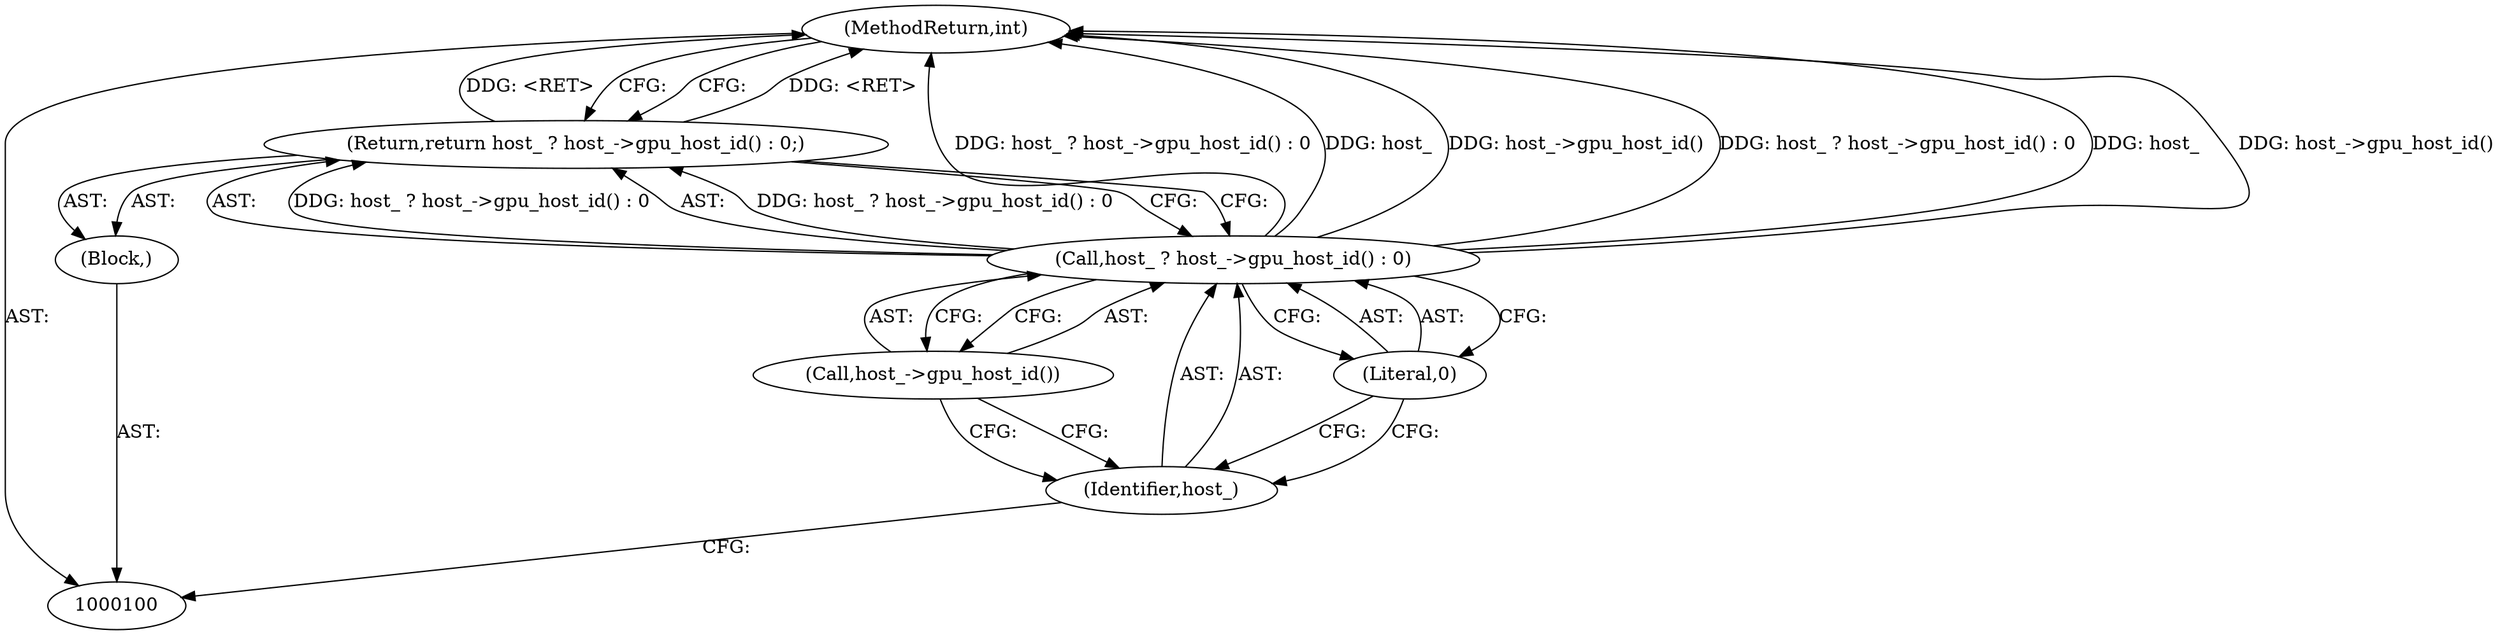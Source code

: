 digraph "0_Chrome_cd0bd79d6ebdb72183e6f0833673464cc10b3600_13" {
"1000107" [label="(MethodReturn,int)"];
"1000101" [label="(Block,)"];
"1000105" [label="(Call,host_->gpu_host_id())"];
"1000102" [label="(Return,return host_ ? host_->gpu_host_id() : 0;)"];
"1000106" [label="(Literal,0)"];
"1000103" [label="(Call,host_ ? host_->gpu_host_id() : 0)"];
"1000104" [label="(Identifier,host_)"];
"1000107" -> "1000100"  [label="AST: "];
"1000107" -> "1000102"  [label="CFG: "];
"1000103" -> "1000107"  [label="DDG: host_ ? host_->gpu_host_id() : 0"];
"1000103" -> "1000107"  [label="DDG: host_"];
"1000103" -> "1000107"  [label="DDG: host_->gpu_host_id()"];
"1000102" -> "1000107"  [label="DDG: <RET>"];
"1000101" -> "1000100"  [label="AST: "];
"1000102" -> "1000101"  [label="AST: "];
"1000105" -> "1000103"  [label="AST: "];
"1000105" -> "1000104"  [label="CFG: "];
"1000103" -> "1000105"  [label="CFG: "];
"1000102" -> "1000101"  [label="AST: "];
"1000102" -> "1000103"  [label="CFG: "];
"1000103" -> "1000102"  [label="AST: "];
"1000107" -> "1000102"  [label="CFG: "];
"1000102" -> "1000107"  [label="DDG: <RET>"];
"1000103" -> "1000102"  [label="DDG: host_ ? host_->gpu_host_id() : 0"];
"1000106" -> "1000103"  [label="AST: "];
"1000106" -> "1000104"  [label="CFG: "];
"1000103" -> "1000106"  [label="CFG: "];
"1000103" -> "1000102"  [label="AST: "];
"1000103" -> "1000105"  [label="CFG: "];
"1000103" -> "1000106"  [label="CFG: "];
"1000104" -> "1000103"  [label="AST: "];
"1000105" -> "1000103"  [label="AST: "];
"1000106" -> "1000103"  [label="AST: "];
"1000102" -> "1000103"  [label="CFG: "];
"1000103" -> "1000107"  [label="DDG: host_ ? host_->gpu_host_id() : 0"];
"1000103" -> "1000107"  [label="DDG: host_"];
"1000103" -> "1000107"  [label="DDG: host_->gpu_host_id()"];
"1000103" -> "1000102"  [label="DDG: host_ ? host_->gpu_host_id() : 0"];
"1000104" -> "1000103"  [label="AST: "];
"1000104" -> "1000100"  [label="CFG: "];
"1000105" -> "1000104"  [label="CFG: "];
"1000106" -> "1000104"  [label="CFG: "];
}
